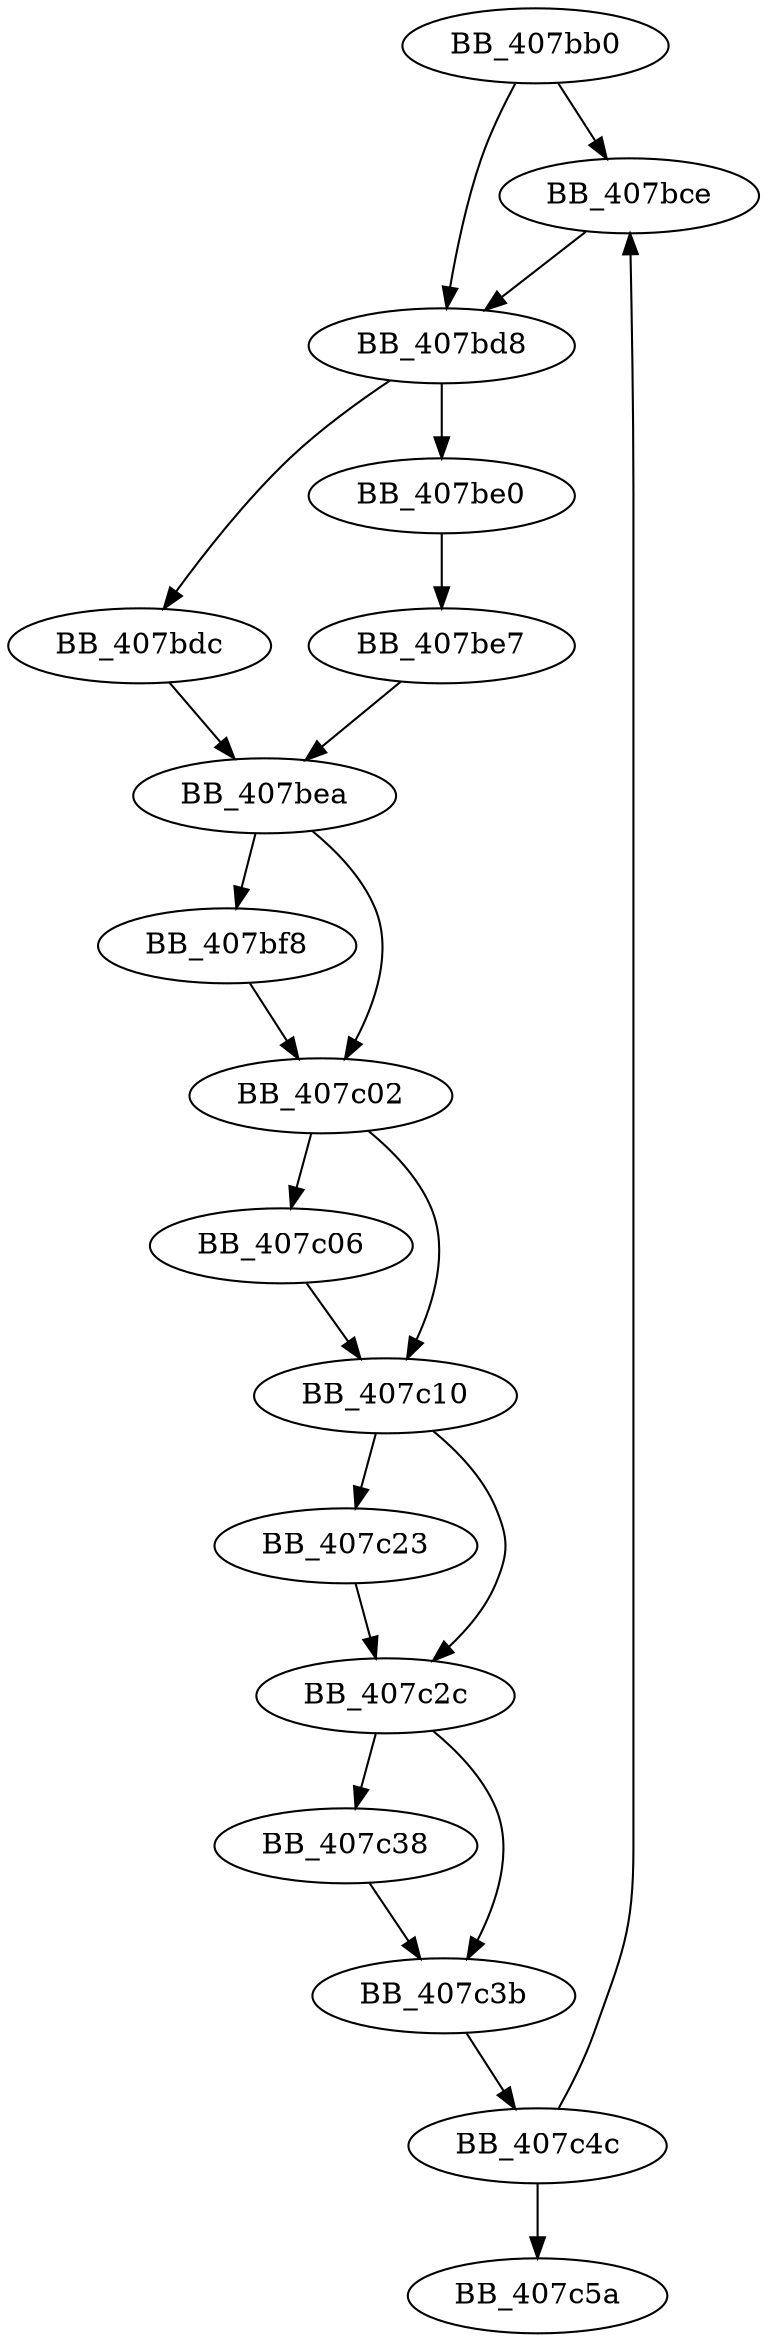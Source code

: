 DiGraph sub_407BB0{
BB_407bb0->BB_407bce
BB_407bb0->BB_407bd8
BB_407bce->BB_407bd8
BB_407bd8->BB_407bdc
BB_407bd8->BB_407be0
BB_407bdc->BB_407bea
BB_407be0->BB_407be7
BB_407be7->BB_407bea
BB_407bea->BB_407bf8
BB_407bea->BB_407c02
BB_407bf8->BB_407c02
BB_407c02->BB_407c06
BB_407c02->BB_407c10
BB_407c06->BB_407c10
BB_407c10->BB_407c23
BB_407c10->BB_407c2c
BB_407c23->BB_407c2c
BB_407c2c->BB_407c38
BB_407c2c->BB_407c3b
BB_407c38->BB_407c3b
BB_407c3b->BB_407c4c
BB_407c4c->BB_407bce
BB_407c4c->BB_407c5a
}
